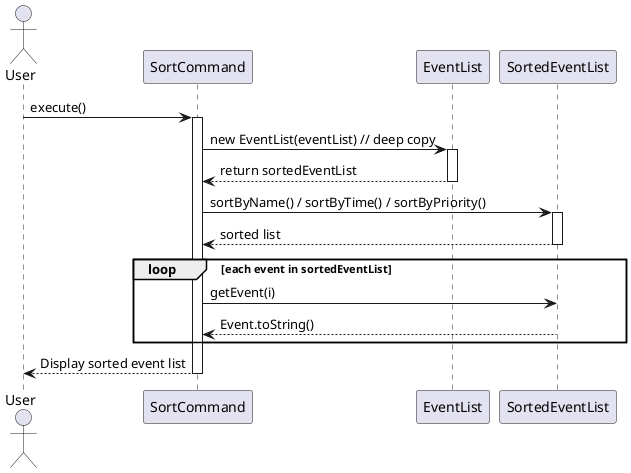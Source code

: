 @startuml
actor User
participant "SortCommand" as SC
participant "EventList" as EL
participant "SortedEventList" as SEL

User -> SC: execute()
activate SC
SC -> EL: new EventList(eventList) // deep copy
activate EL
EL --> SC: return sortedEventList
deactivate EL

SC -> SEL: sortByName() / sortByTime() / sortByPriority()
activate SEL
SEL --> SC: sorted list
deactivate SEL

loop each event in sortedEventList
  SC -> SEL: getEvent(i)
  SEL --> SC: Event.toString()
end loop

SC --> User: Display sorted event list
deactivate SC

@enduml
